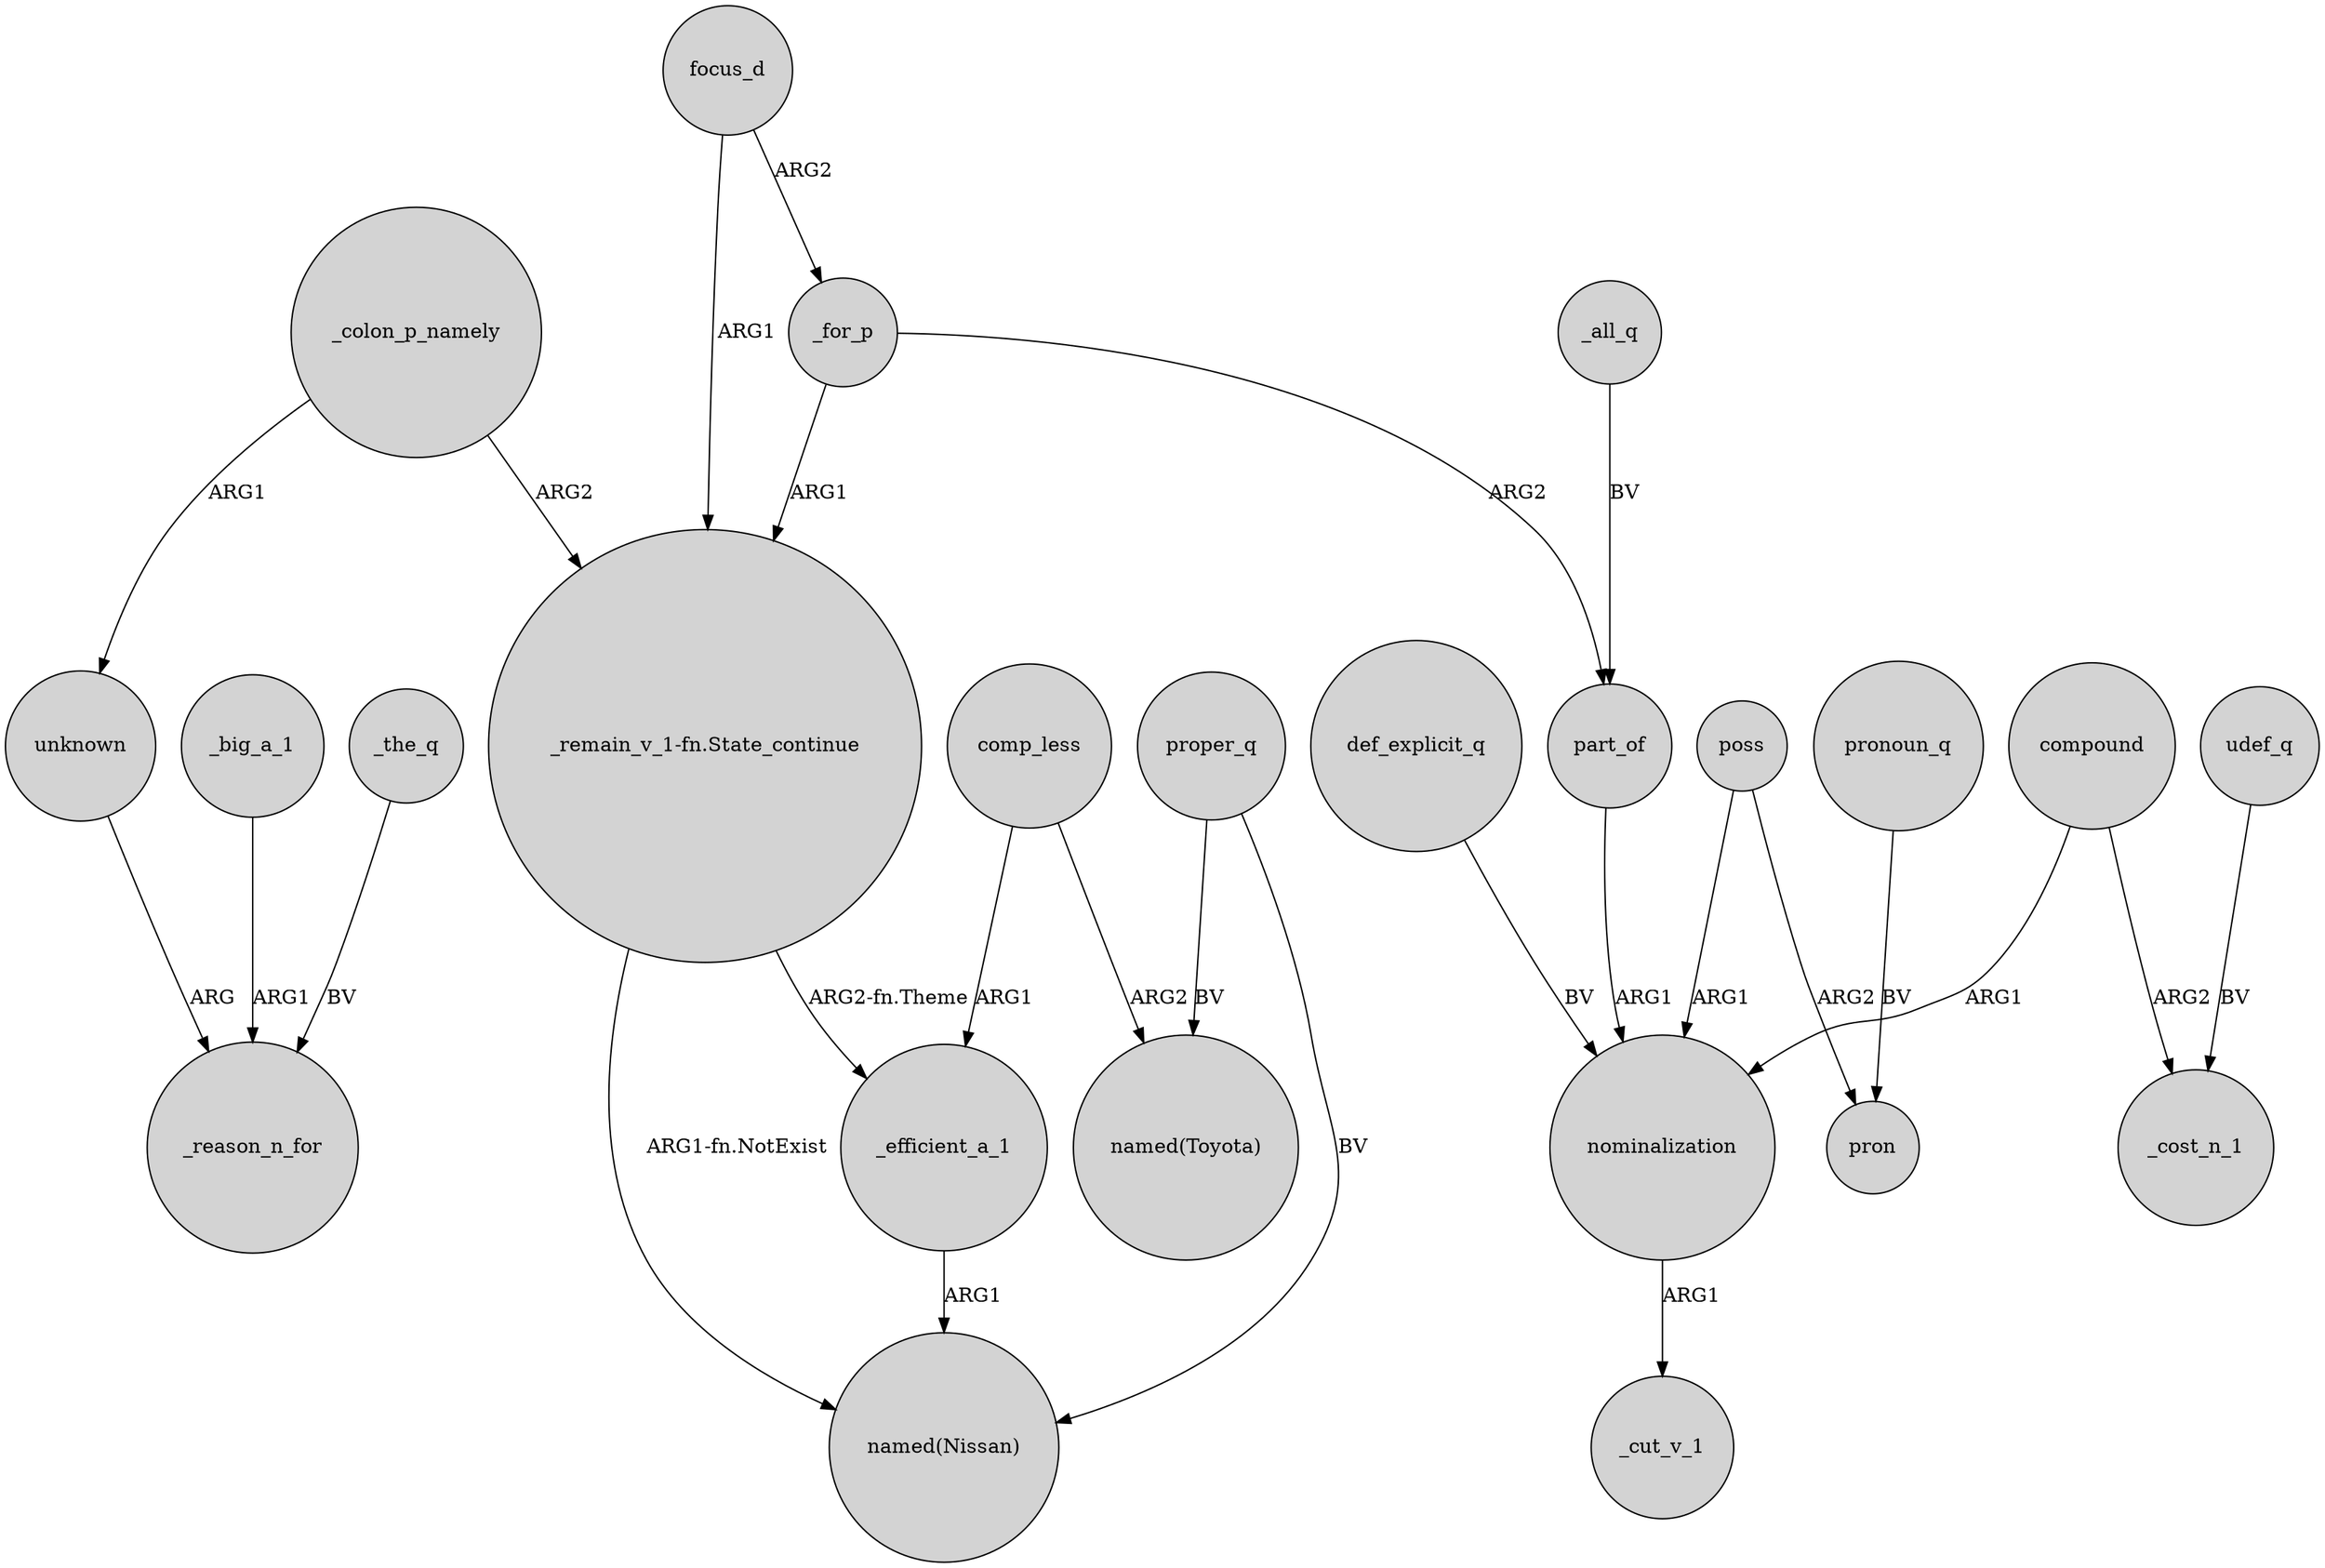digraph {
	node [shape=circle style=filled]
	unknown -> _reason_n_for [label=ARG]
	_all_q -> part_of [label=BV]
	poss -> pron [label=ARG2]
	comp_less -> "named(Toyota)" [label=ARG2]
	_for_p -> "_remain_v_1-fn.State_continue" [label=ARG1]
	nominalization -> _cut_v_1 [label=ARG1]
	part_of -> nominalization [label=ARG1]
	udef_q -> _cost_n_1 [label=BV]
	"_remain_v_1-fn.State_continue" -> _efficient_a_1 [label="ARG2-fn.Theme"]
	_efficient_a_1 -> "named(Nissan)" [label=ARG1]
	focus_d -> _for_p [label=ARG2]
	comp_less -> _efficient_a_1 [label=ARG1]
	poss -> nominalization [label=ARG1]
	_for_p -> part_of [label=ARG2]
	pronoun_q -> pron [label=BV]
	_colon_p_namely -> unknown [label=ARG1]
	proper_q -> "named(Nissan)" [label=BV]
	proper_q -> "named(Toyota)" [label=BV]
	focus_d -> "_remain_v_1-fn.State_continue" [label=ARG1]
	"_remain_v_1-fn.State_continue" -> "named(Nissan)" [label="ARG1-fn.NotExist"]
	compound -> _cost_n_1 [label=ARG2]
	def_explicit_q -> nominalization [label=BV]
	_big_a_1 -> _reason_n_for [label=ARG1]
	_the_q -> _reason_n_for [label=BV]
	compound -> nominalization [label=ARG1]
	_colon_p_namely -> "_remain_v_1-fn.State_continue" [label=ARG2]
}

